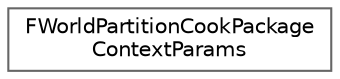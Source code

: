 digraph "Graphical Class Hierarchy"
{
 // INTERACTIVE_SVG=YES
 // LATEX_PDF_SIZE
  bgcolor="transparent";
  edge [fontname=Helvetica,fontsize=10,labelfontname=Helvetica,labelfontsize=10];
  node [fontname=Helvetica,fontsize=10,shape=box,height=0.2,width=0.4];
  rankdir="LR";
  Node0 [id="Node000000",label="FWorldPartitionCookPackage\lContextParams",height=0.2,width=0.4,color="grey40", fillcolor="white", style="filled",URL="$d8/da9/structFWorldPartitionCookPackageContextParams.html",tooltip=" "];
}
